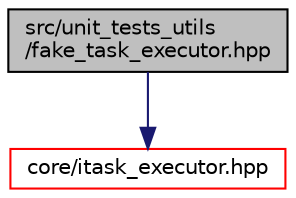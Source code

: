 digraph "src/unit_tests_utils/fake_task_executor.hpp"
{
 // LATEX_PDF_SIZE
  edge [fontname="Helvetica",fontsize="10",labelfontname="Helvetica",labelfontsize="10"];
  node [fontname="Helvetica",fontsize="10",shape=record];
  Node1 [label="src/unit_tests_utils\l/fake_task_executor.hpp",height=0.2,width=0.4,color="black", fillcolor="grey75", style="filled", fontcolor="black",tooltip=" "];
  Node1 -> Node2 [color="midnightblue",fontsize="10",style="solid",fontname="Helvetica"];
  Node2 [label="core/itask_executor.hpp",height=0.2,width=0.4,color="red", fillcolor="white", style="filled",URL="$itask__executor_8hpp.html",tooltip=" "];
}
